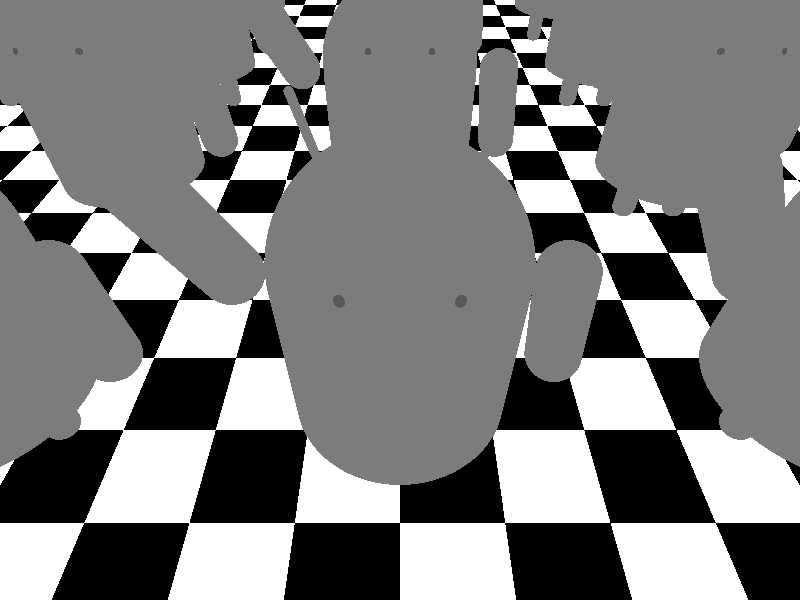// POV-Ray 3.7 Scene File " ... .pov"
// author:  ...
// date:    ...
//--------------------------------------------------------------------------
#version 3.7;
global_settings{ assumed_gamma 1.0 }
#default{ finish{ ambient 0.1 diffuse 0.9 }} 
//--------------------------------------------------------------------------
#include "colors.inc"
#include "textures.inc"
#include "glass.inc"
#include "metals.inc"
#include "golds.inc"
#include "stones.inc"
#include "woods.inc"
#include "shapes.inc"
#include "shapes2.inc"
#include "functions.inc"
#include "math.inc"
#include "transforms.inc"
//--------------------------------------------------------------------------
// camera ------------------------------------------------------------------
#declare Camera_0 = camera {perspective angle 75               // front view
                            location  <0.0 , 5.0 ,-3.0>
                            right     x*image_width/image_height
                            look_at   <0.0 , 2.0 , 0.0>}
#declare Camera_1 = camera {/*ultra_wide_angle*/ angle 90   // diagonal view
                            location  <2.0 , 2.5 ,-3.0>
                            right     x*image_width/image_height
                            look_at   <0.0 , 1.0 , 0.0>}
#declare Camera_2 = camera {/*ultra_wide_angle*/ angle 90  //right side view
                            location  <3.0 , 1.0 , 0.0>
                            right     x*image_width/image_height
                            look_at   <0.0 , 1.0 , 0.0>}
#declare Camera_3 = camera {/*ultra_wide_angle*/ angle 90        // top view
                            location  <0.0 , 3.0 ,-0.001>
                            right     x*image_width/image_height
                            look_at   <0.0 , 1.0 , 0.0>}
camera{Camera_0}
// sun ----------------------------------------------------------------------
light_source{< 3000,3000,-3000> color White}
// sky ----------------------------------------------------------------------
sky_sphere { pigment { gradient <0,1,0>
                       color_map { [0.00 rgb <0.6,0.7,1.0>]
                                   [0.35 rgb <0.1,0.0,0.8>]
                                   [0.65 rgb <0.1,0.0,0.8>]
                                   [1.00 rgb <0.6,0.7,1.0>] 
                                 } 
                       scale 2         
                     } // end of pigment
           } //end of skysphere
// ground -------------------------------------------------------------------
plane{ <0,1,0>, 0 
       texture{ pigment{ checker color rgb<1,1,1>*1.2 color rgb<0.25,0.15,0.1>*0}
              //normal { bumps 0.75 scale 0.025}
                finish { phong 0.1}
              } // end of texture
     } // end of plane
//---------------------------------------------------------------------------
//---------------------------- objects in scene ----------------------------
//---------------------------------------------------------------------------

// Android robot
#declare Android_Tex = texture { Polished_Chrome
    // pigment{ color rgb<0.4, 1.0, 0.2> } // rgb< 1, 0.0, 0.0>}
    // finish { phong 1 reflection {0.05 metallic 0.5}}
} // end of texture

#declare Arm =  union {
                    sphere {<0,0,0>, 0.5}
                    cylinder {<0,-2,0>, <0,0,0>, 0.5}
                    sphere {<0,-2,0>, 0.5}
                    scale<.5,.5,.5>
                }

#declare Leg =  union {
                    sphere {<0,1,0>, 0.5}
                    cylinder {<0,-1,0>, <0,1,0>, 0.5}
                    sphere {<0,-1,0>, 0.5}
                    scale<.35,.35,.35>
                    translate<0,-0.80,0>
                }

#declare Antenna =  union {
                        sphere {<0,2.5,0>, 0.03}
                        cylinder {<0,1.8,0>, <0,2.5,0>, 0.03}
                        sphere {<0,1.8,0>, 0.03}

                    }

#declare Z = -2;
#declare End_Z = 6;

#while ( Z <= End_Z ) 

#declare X = -5;
#declare End_X = 5;

#while ( X <= End_X ) 

union {
	// Rumpf
	cylinder { 
		<0,-0.5,0>, <0,1,0>, 1
	}
	// Eyes
	sphere { <-0.35,1.5,-0.8>, 0.05 pigment { color rgb<0.1,0.1,0.1> } }
	sphere { < 0.35,1.5,-0.8>, 0.05 pigment { color rgb<0.1,0.1,0.1> } }
	// Kopf
	intersection {
		sphere {<0,1,0>, 1}
		box {<-1,2,-1>, <1,1,1>}
		translate<0,0.08,0>
	}
	// Arms
	union { Arm rotate<0,0,-150+20*sin(10*pi*clock)> translate<-1.3,1,0> }
	union { Arm rotate<0,0,+5> translate<+1.3,1,0> }
	// Legs
	union { Leg translate<-0.4,0,0> }
	union { Leg translate< 0.4,0,0> }
	// Antennas
	union { Antenna rotate<0,0, 15> }
	union { Antenna rotate<0,0,-15> }

	texture{Android_Tex}
	scale<1,1,1>
	translate<0,abs(0.3*sin(2*pi*clock)),0>
    rotate<0,0,5 * sin(2*pi*clock)>
	translate<4*X,1.30,4*Z - 4*clock>
	#declare X = X + 1;
}

#end
	#declare Z = Z + 1;
#end